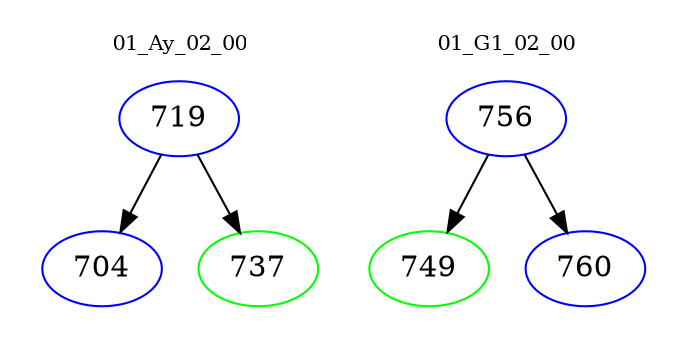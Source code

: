 digraph{
subgraph cluster_0 {
color = white
label = "01_Ay_02_00";
fontsize=10;
T0_719 [label="719", color="blue"]
T0_719 -> T0_704 [color="black"]
T0_704 [label="704", color="blue"]
T0_719 -> T0_737 [color="black"]
T0_737 [label="737", color="green"]
}
subgraph cluster_1 {
color = white
label = "01_G1_02_00";
fontsize=10;
T1_756 [label="756", color="blue"]
T1_756 -> T1_749 [color="black"]
T1_749 [label="749", color="green"]
T1_756 -> T1_760 [color="black"]
T1_760 [label="760", color="blue"]
}
}
